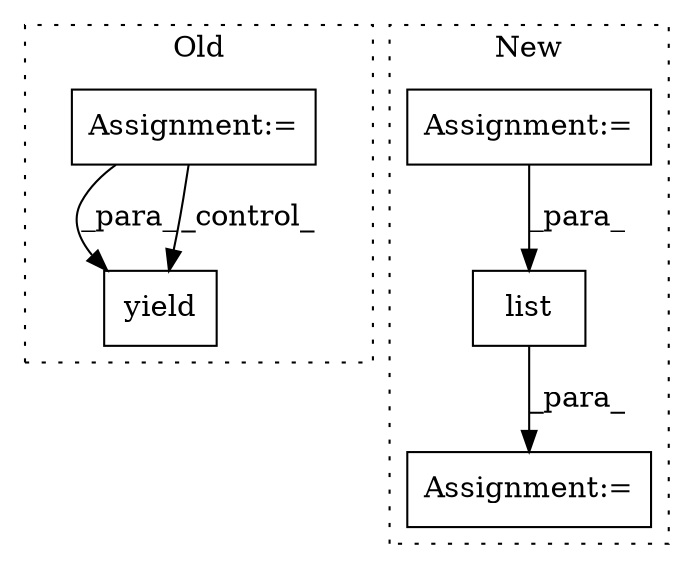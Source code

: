 digraph G {
subgraph cluster0 {
1 [label="yield" a="112" s="3676" l="7" shape="box"];
4 [label="Assignment:=" a="7" s="3229" l="1" shape="box"];
label = "Old";
style="dotted";
}
subgraph cluster1 {
2 [label="list" a="32" s="3620,3749" l="5,1" shape="box"];
3 [label="Assignment:=" a="7" s="3619" l="1" shape="box"];
5 [label="Assignment:=" a="7" s="3403" l="1" shape="box"];
label = "New";
style="dotted";
}
2 -> 3 [label="_para_"];
4 -> 1 [label="_para_"];
4 -> 1 [label="_control_"];
5 -> 2 [label="_para_"];
}
